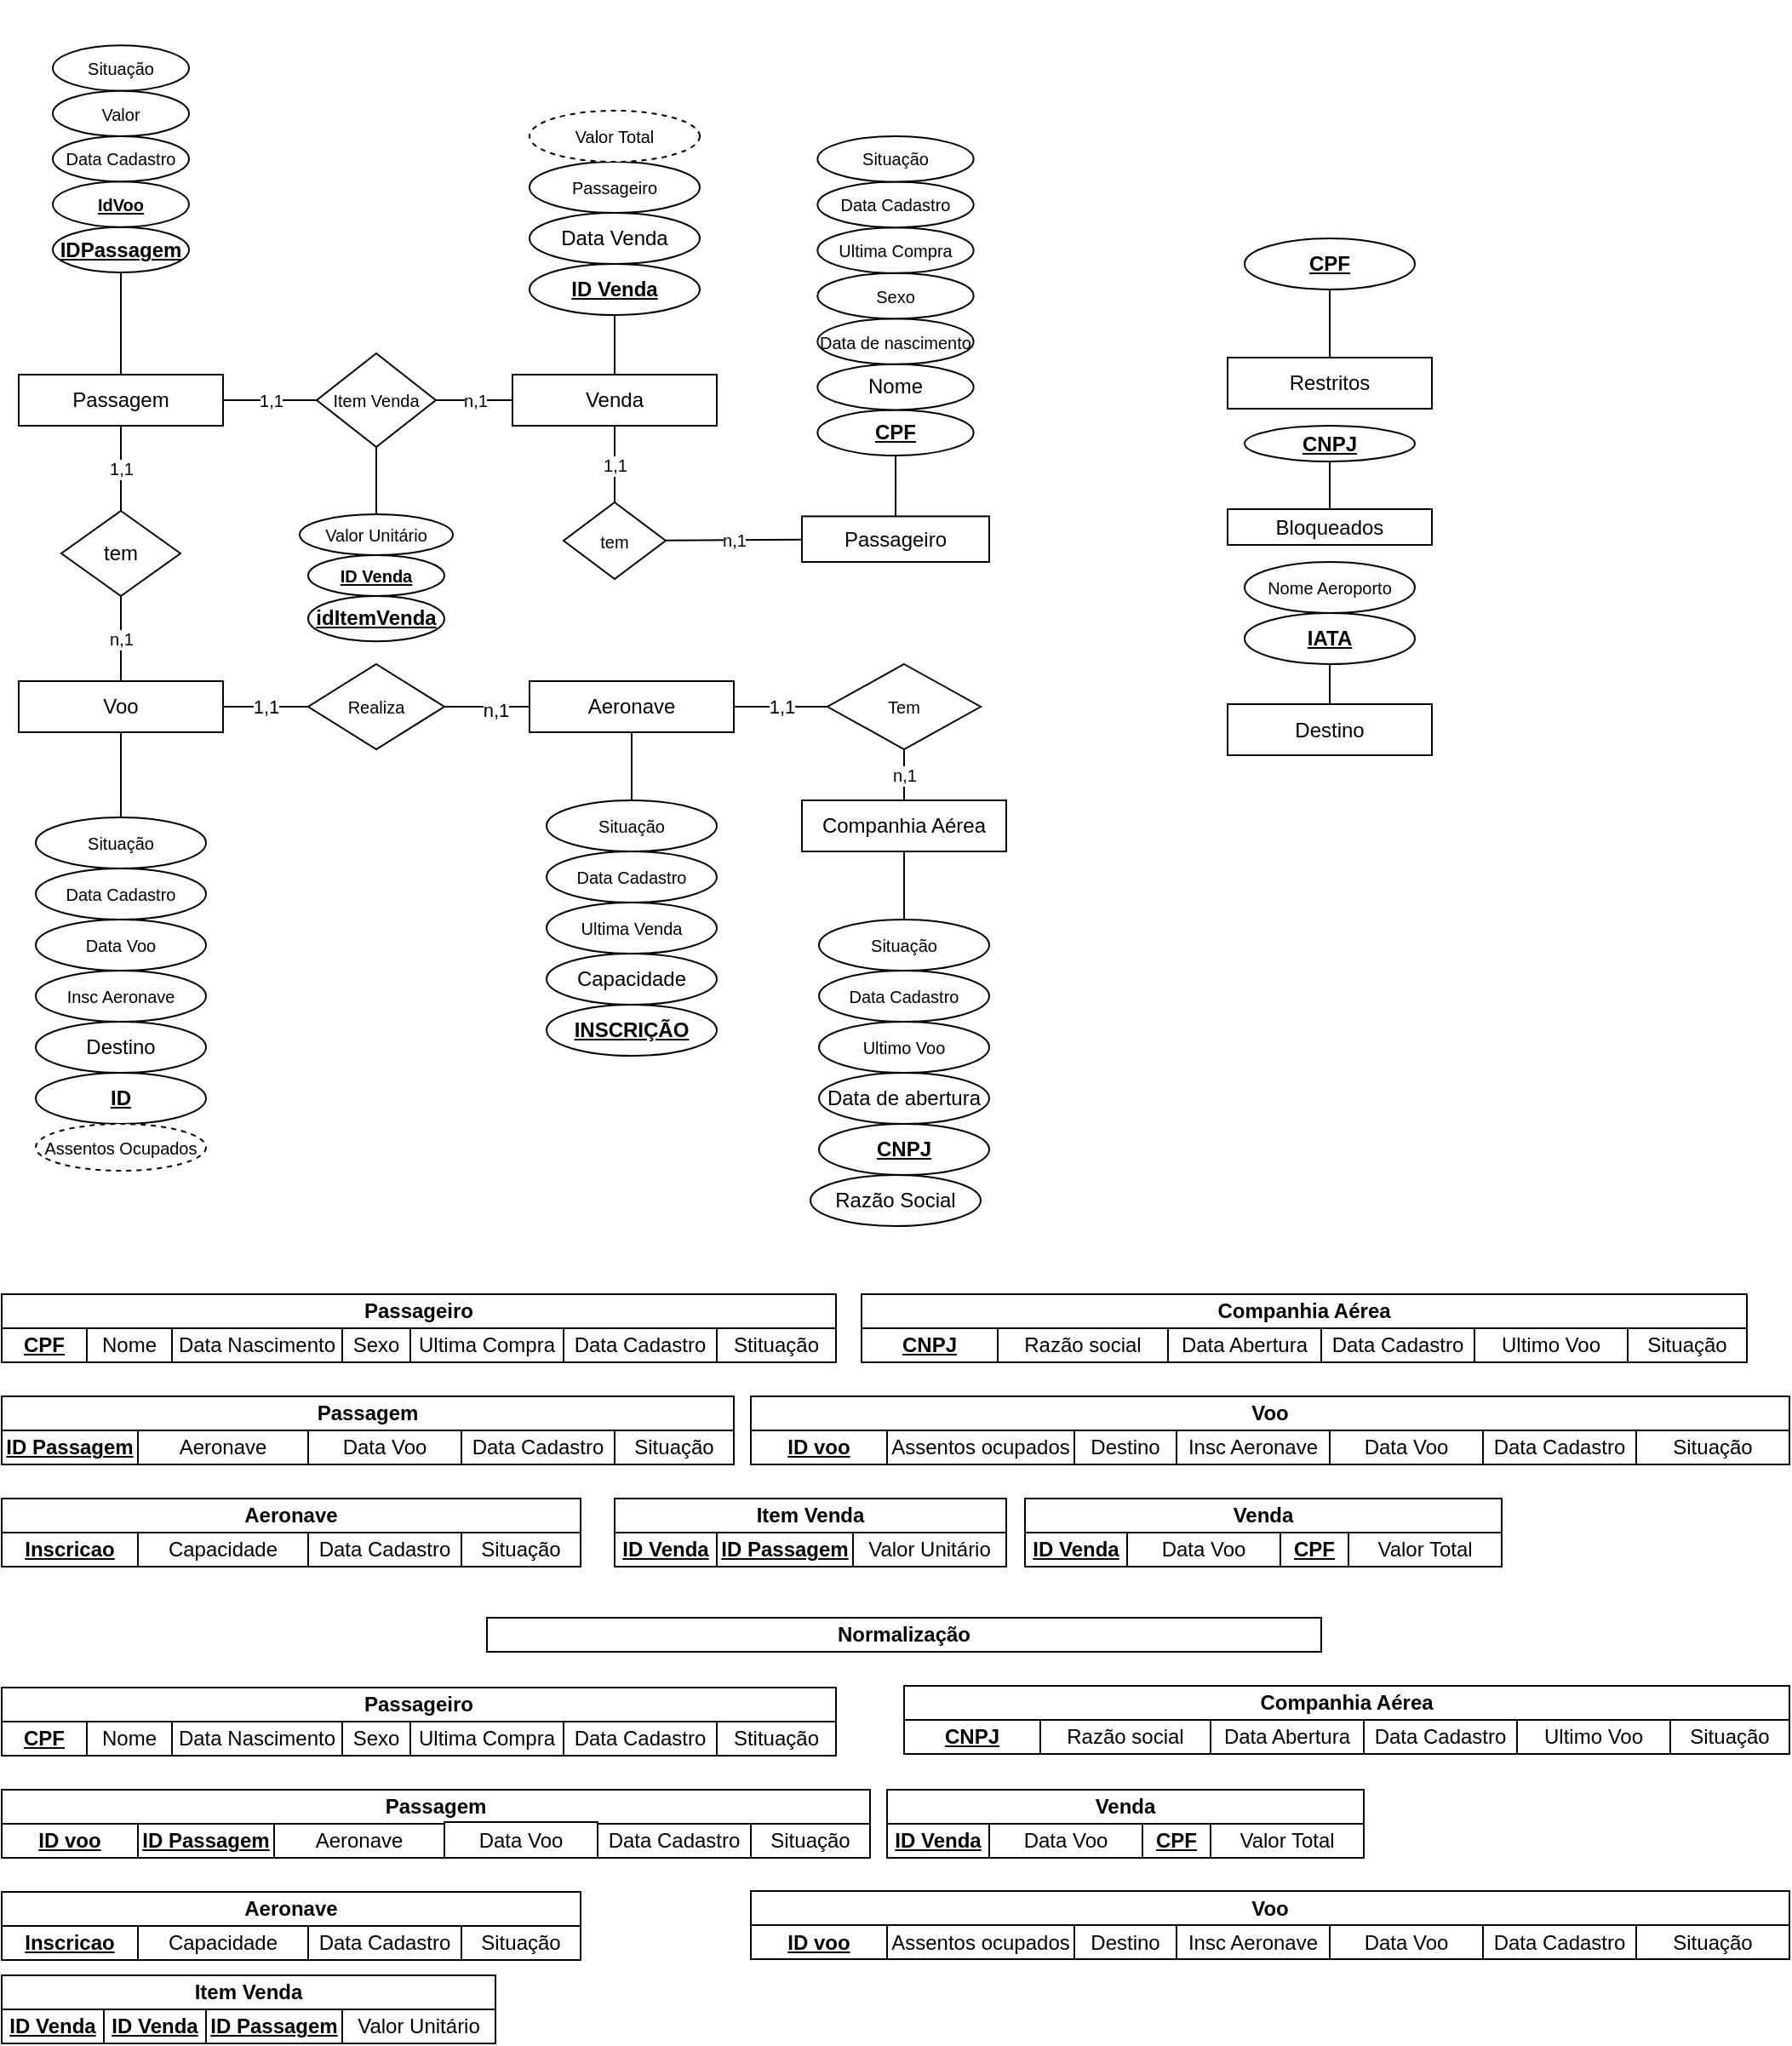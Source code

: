 <mxfile version="20.2.3" type="device"><diagram id="VuOvCvh6ZldFthUdDDX7" name="Página-1"><mxGraphModel dx="723" dy="488" grid="1" gridSize="10" guides="1" tooltips="1" connect="1" arrows="1" fold="1" page="1" pageScale="1" pageWidth="1169" pageHeight="827" math="0" shadow="0"><root><mxCell id="0"/><mxCell id="1" parent="0"/><mxCell id="b764vbFC-I51IF47XLpD-10" value="" style="group" parent="1" vertex="1" connectable="0"><mxGeometry x="550" y="170" width="110" height="250" as="geometry"/></mxCell><mxCell id="b764vbFC-I51IF47XLpD-1" value="Passageiro" style="rounded=0;whiteSpace=wrap;html=1;" parent="b764vbFC-I51IF47XLpD-10" vertex="1"><mxGeometry y="223.214" width="110.0" height="26.786" as="geometry"/></mxCell><mxCell id="b764vbFC-I51IF47XLpD-3" style="edgeStyle=orthogonalEdgeStyle;rounded=0;orthogonalLoop=1;jettySize=auto;html=1;endArrow=none;endFill=0;" parent="b764vbFC-I51IF47XLpD-10" source="b764vbFC-I51IF47XLpD-2" target="b764vbFC-I51IF47XLpD-1" edge="1"><mxGeometry relative="1" as="geometry"/></mxCell><mxCell id="b764vbFC-I51IF47XLpD-2" value="CPF" style="ellipse;whiteSpace=wrap;html=1;fontStyle=5" parent="b764vbFC-I51IF47XLpD-10" vertex="1"><mxGeometry x="9.167" y="160.714" width="91.667" height="26.786" as="geometry"/></mxCell><mxCell id="b764vbFC-I51IF47XLpD-4" value="&lt;span style=&quot;font-weight: normal;&quot;&gt;Nome&lt;/span&gt;" style="ellipse;whiteSpace=wrap;html=1;fontStyle=1" parent="b764vbFC-I51IF47XLpD-10" vertex="1"><mxGeometry x="9.167" y="133.929" width="91.667" height="26.786" as="geometry"/></mxCell><mxCell id="b764vbFC-I51IF47XLpD-5" value="&lt;span style=&quot;font-weight: normal;&quot;&gt;&lt;font style=&quot;font-size: 10px;&quot;&gt;Data de nascimento&lt;/font&gt;&lt;/span&gt;" style="ellipse;whiteSpace=wrap;html=1;fontStyle=1" parent="b764vbFC-I51IF47XLpD-10" vertex="1"><mxGeometry x="9.167" y="107.143" width="91.667" height="26.786" as="geometry"/></mxCell><mxCell id="b764vbFC-I51IF47XLpD-6" value="&lt;span style=&quot;font-weight: normal;&quot;&gt;&lt;font style=&quot;font-size: 10px;&quot;&gt;Sexo&lt;/font&gt;&lt;/span&gt;" style="ellipse;whiteSpace=wrap;html=1;fontStyle=1" parent="b764vbFC-I51IF47XLpD-10" vertex="1"><mxGeometry x="9.167" y="80.357" width="91.667" height="26.786" as="geometry"/></mxCell><mxCell id="b764vbFC-I51IF47XLpD-7" value="&lt;span style=&quot;font-weight: normal;&quot;&gt;&lt;font style=&quot;font-size: 10px;&quot;&gt;Ultima Compra&lt;/font&gt;&lt;/span&gt;" style="ellipse;whiteSpace=wrap;html=1;fontStyle=1" parent="b764vbFC-I51IF47XLpD-10" vertex="1"><mxGeometry x="9.167" y="53.571" width="91.667" height="26.786" as="geometry"/></mxCell><mxCell id="b764vbFC-I51IF47XLpD-8" value="&lt;span style=&quot;font-weight: normal;&quot;&gt;&lt;font style=&quot;font-size: 10px;&quot;&gt;Data Cadastro&lt;/font&gt;&lt;/span&gt;" style="ellipse;whiteSpace=wrap;html=1;fontStyle=1" parent="b764vbFC-I51IF47XLpD-10" vertex="1"><mxGeometry x="9.167" y="26.786" width="91.667" height="26.786" as="geometry"/></mxCell><mxCell id="b764vbFC-I51IF47XLpD-9" value="&lt;span style=&quot;font-weight: normal;&quot;&gt;&lt;font style=&quot;font-size: 10px;&quot;&gt;Situação&lt;/font&gt;&lt;/span&gt;" style="ellipse;whiteSpace=wrap;html=1;fontStyle=1" parent="b764vbFC-I51IF47XLpD-10" vertex="1"><mxGeometry x="9.167" width="91.667" height="26.786" as="geometry"/></mxCell><mxCell id="b764vbFC-I51IF47XLpD-41" value="" style="group" parent="1" vertex="1" connectable="0"><mxGeometry x="800" y="230" width="120" height="100" as="geometry"/></mxCell><mxCell id="b764vbFC-I51IF47XLpD-33" value="Restritos" style="rounded=0;whiteSpace=wrap;html=1;" parent="b764vbFC-I51IF47XLpD-41" vertex="1"><mxGeometry y="70" width="120" height="30" as="geometry"/></mxCell><mxCell id="b764vbFC-I51IF47XLpD-34" style="edgeStyle=orthogonalEdgeStyle;rounded=0;orthogonalLoop=1;jettySize=auto;html=1;endArrow=none;endFill=0;" parent="b764vbFC-I51IF47XLpD-41" source="b764vbFC-I51IF47XLpD-35" target="b764vbFC-I51IF47XLpD-33" edge="1"><mxGeometry relative="1" as="geometry"/></mxCell><mxCell id="b764vbFC-I51IF47XLpD-35" value="CPF" style="ellipse;whiteSpace=wrap;html=1;fontStyle=5" parent="b764vbFC-I51IF47XLpD-41" vertex="1"><mxGeometry x="10" width="100" height="30" as="geometry"/></mxCell><mxCell id="b764vbFC-I51IF47XLpD-42" value="" style="group" parent="1" vertex="1" connectable="0"><mxGeometry x="800" y="340" width="120" height="70" as="geometry"/></mxCell><mxCell id="b764vbFC-I51IF47XLpD-43" value="Bloqueados" style="rounded=0;whiteSpace=wrap;html=1;" parent="b764vbFC-I51IF47XLpD-42" vertex="1"><mxGeometry y="49" width="120" height="21" as="geometry"/></mxCell><mxCell id="b764vbFC-I51IF47XLpD-44" style="edgeStyle=orthogonalEdgeStyle;rounded=0;orthogonalLoop=1;jettySize=auto;html=1;endArrow=none;endFill=0;" parent="b764vbFC-I51IF47XLpD-42" source="b764vbFC-I51IF47XLpD-45" target="b764vbFC-I51IF47XLpD-43" edge="1"><mxGeometry relative="1" as="geometry"/></mxCell><mxCell id="b764vbFC-I51IF47XLpD-45" value="CNPJ" style="ellipse;whiteSpace=wrap;html=1;fontStyle=5" parent="b764vbFC-I51IF47XLpD-42" vertex="1"><mxGeometry x="10" width="100" height="21" as="geometry"/></mxCell><mxCell id="b764vbFC-I51IF47XLpD-78" value="" style="group" parent="1" vertex="1" connectable="0"><mxGeometry x="380" y="155" width="120" height="190" as="geometry"/></mxCell><mxCell id="b764vbFC-I51IF47XLpD-70" value="Venda" style="rounded=0;whiteSpace=wrap;html=1;container=0;" parent="b764vbFC-I51IF47XLpD-78" vertex="1"><mxGeometry y="155" width="120" height="30" as="geometry"/></mxCell><mxCell id="b764vbFC-I51IF47XLpD-71" style="edgeStyle=orthogonalEdgeStyle;rounded=0;orthogonalLoop=1;jettySize=auto;html=1;endArrow=none;endFill=0;" parent="b764vbFC-I51IF47XLpD-78" source="b764vbFC-I51IF47XLpD-72" target="b764vbFC-I51IF47XLpD-70" edge="1"><mxGeometry relative="1" as="geometry"/></mxCell><mxCell id="b764vbFC-I51IF47XLpD-72" value="ID Venda" style="ellipse;whiteSpace=wrap;html=1;fontStyle=5;container=0;" parent="b764vbFC-I51IF47XLpD-78" vertex="1"><mxGeometry x="10" y="90" width="100" height="30" as="geometry"/></mxCell><mxCell id="b764vbFC-I51IF47XLpD-73" value="&lt;span style=&quot;font-weight: normal;&quot;&gt;Data Venda&lt;/span&gt;" style="ellipse;whiteSpace=wrap;html=1;fontStyle=1;container=0;" parent="b764vbFC-I51IF47XLpD-78" vertex="1"><mxGeometry x="10" y="60" width="100" height="30" as="geometry"/></mxCell><mxCell id="b764vbFC-I51IF47XLpD-74" value="&lt;span style=&quot;font-weight: normal;&quot;&gt;&lt;font style=&quot;font-size: 10px;&quot;&gt;Passageiro&lt;/font&gt;&lt;/span&gt;" style="ellipse;whiteSpace=wrap;html=1;fontStyle=1;container=0;" parent="b764vbFC-I51IF47XLpD-78" vertex="1"><mxGeometry x="10" y="30" width="100" height="30" as="geometry"/></mxCell><mxCell id="b764vbFC-I51IF47XLpD-160" value="Valor Total" style="ellipse;whiteSpace=wrap;html=1;align=center;dashed=1;fontSize=10;" parent="b764vbFC-I51IF47XLpD-78" vertex="1"><mxGeometry x="10" width="100" height="30" as="geometry"/></mxCell><mxCell id="b764vbFC-I51IF47XLpD-88" value="n,1" style="rounded=0;orthogonalLoop=1;jettySize=auto;html=1;fontSize=10;endArrow=none;endFill=0;" parent="1" source="b764vbFC-I51IF47XLpD-87" target="b764vbFC-I51IF47XLpD-1" edge="1"><mxGeometry relative="1" as="geometry"/></mxCell><mxCell id="b764vbFC-I51IF47XLpD-89" value="1,1" style="rounded=0;orthogonalLoop=1;jettySize=auto;html=1;fontSize=10;endArrow=none;endFill=0;" parent="1" source="b764vbFC-I51IF47XLpD-87" target="b764vbFC-I51IF47XLpD-70" edge="1"><mxGeometry relative="1" as="geometry"/></mxCell><mxCell id="b764vbFC-I51IF47XLpD-87" value="tem" style="rhombus;whiteSpace=wrap;html=1;fontSize=10;" parent="1" vertex="1"><mxGeometry x="410" y="385" width="60" height="45" as="geometry"/></mxCell><mxCell id="l2u9Ip9hwtI1KGpC2--U-3" value="1,1" style="rounded=0;orthogonalLoop=1;jettySize=auto;html=1;endArrow=none;endFill=0;" edge="1" parent="1" source="b764vbFC-I51IF47XLpD-98" target="b764vbFC-I51IF47XLpD-23"><mxGeometry relative="1" as="geometry"/></mxCell><mxCell id="b764vbFC-I51IF47XLpD-98" value="Tem" style="rhombus;whiteSpace=wrap;html=1;fontSize=10;container=0;" parent="1" vertex="1"><mxGeometry x="565" y="480" width="90" height="50" as="geometry"/></mxCell><mxCell id="b764vbFC-I51IF47XLpD-170" value="n,1" style="edgeStyle=none;rounded=0;orthogonalLoop=1;jettySize=auto;html=1;fontSize=10;endArrow=none;endFill=0;entryX=0.5;entryY=1;entryDx=0;entryDy=0;" parent="1" source="b764vbFC-I51IF47XLpD-12" target="b764vbFC-I51IF47XLpD-98" edge="1"><mxGeometry relative="1" as="geometry"/></mxCell><mxCell id="b764vbFC-I51IF47XLpD-12" value="Companhia Aérea" style="rounded=0;whiteSpace=wrap;html=1;container=0;" parent="1" vertex="1"><mxGeometry x="550" y="560" width="120" height="30" as="geometry"/></mxCell><mxCell id="b764vbFC-I51IF47XLpD-13" style="edgeStyle=orthogonalEdgeStyle;rounded=0;orthogonalLoop=1;jettySize=auto;html=1;endArrow=none;endFill=0;" parent="1" source="b764vbFC-I51IF47XLpD-14" target="b764vbFC-I51IF47XLpD-12" edge="1"><mxGeometry relative="1" as="geometry"/></mxCell><mxCell id="b764vbFC-I51IF47XLpD-14" value="CNPJ" style="ellipse;whiteSpace=wrap;html=1;fontStyle=5;container=0;" parent="1" vertex="1"><mxGeometry x="560" y="750" width="100" height="30" as="geometry"/></mxCell><mxCell id="b764vbFC-I51IF47XLpD-15" value="&lt;span style=&quot;font-weight: 400;&quot;&gt;Data de abertura&lt;/span&gt;" style="ellipse;whiteSpace=wrap;html=1;fontStyle=1;container=0;" parent="1" vertex="1"><mxGeometry x="560" y="720" width="100" height="30" as="geometry"/></mxCell><mxCell id="b764vbFC-I51IF47XLpD-16" value="&lt;span style=&quot;font-weight: normal;&quot;&gt;&lt;font style=&quot;font-size: 10px;&quot;&gt;Ultimo Voo&lt;/font&gt;&lt;/span&gt;" style="ellipse;whiteSpace=wrap;html=1;fontStyle=1;container=0;" parent="1" vertex="1"><mxGeometry x="560" y="690" width="100" height="30" as="geometry"/></mxCell><mxCell id="b764vbFC-I51IF47XLpD-17" value="&lt;span style=&quot;font-weight: normal;&quot;&gt;&lt;font style=&quot;font-size: 10px;&quot;&gt;Data Cadastro&lt;/font&gt;&lt;/span&gt;" style="ellipse;whiteSpace=wrap;html=1;fontStyle=1;container=0;" parent="1" vertex="1"><mxGeometry x="560" y="660" width="100" height="30" as="geometry"/></mxCell><mxCell id="b764vbFC-I51IF47XLpD-18" value="&lt;span style=&quot;font-weight: normal;&quot;&gt;&lt;font style=&quot;font-size: 10px;&quot;&gt;Situação&lt;/font&gt;&lt;/span&gt;" style="ellipse;whiteSpace=wrap;html=1;fontStyle=1;container=0;" parent="1" vertex="1"><mxGeometry x="560" y="630" width="100" height="30" as="geometry"/></mxCell><mxCell id="b764vbFC-I51IF47XLpD-164" value="1,1" style="edgeStyle=none;rounded=0;orthogonalLoop=1;jettySize=auto;html=1;fontSize=10;endArrow=none;endFill=0;entryX=0;entryY=0.5;entryDx=0;entryDy=0;exitX=1;exitY=0.5;exitDx=0;exitDy=0;" parent="1" source="b764vbFC-I51IF47XLpD-126" target="b764vbFC-I51IF47XLpD-165" edge="1"><mxGeometry relative="1" as="geometry"><mxPoint x="600" y="387.0" as="targetPoint"/></mxGeometry></mxCell><mxCell id="b764vbFC-I51IF47XLpD-163" value="1,1" style="rounded=0;orthogonalLoop=1;jettySize=auto;html=1;fontSize=10;endArrow=none;endFill=0;" parent="1" source="b764vbFC-I51IF47XLpD-161" target="b764vbFC-I51IF47XLpD-126" edge="1"><mxGeometry relative="1" as="geometry"/></mxCell><mxCell id="b764vbFC-I51IF47XLpD-161" value="tem" style="rhombus;whiteSpace=wrap;html=1;rounded=0;" parent="1" vertex="1"><mxGeometry x="115" y="390" width="70" height="50" as="geometry"/></mxCell><mxCell id="b764vbFC-I51IF47XLpD-162" value="n,1" style="rounded=0;orthogonalLoop=1;jettySize=auto;html=1;fontSize=10;endArrow=none;endFill=0;" parent="1" source="b764vbFC-I51IF47XLpD-47" target="b764vbFC-I51IF47XLpD-161" edge="1"><mxGeometry relative="1" as="geometry"/></mxCell><mxCell id="b764vbFC-I51IF47XLpD-166" value="n,1" style="edgeStyle=none;rounded=0;orthogonalLoop=1;jettySize=auto;html=1;fontSize=10;endArrow=none;endFill=0;exitX=1;exitY=0.5;exitDx=0;exitDy=0;" parent="1" source="b764vbFC-I51IF47XLpD-165" target="b764vbFC-I51IF47XLpD-70" edge="1"><mxGeometry relative="1" as="geometry"><mxPoint x="360" y="325" as="sourcePoint"/></mxGeometry></mxCell><mxCell id="b764vbFC-I51IF47XLpD-165" value="Item Venda" style="rhombus;whiteSpace=wrap;html=1;fontSize=10;" parent="1" vertex="1"><mxGeometry x="265" y="297.5" width="70" height="55" as="geometry"/></mxCell><mxCell id="b764vbFC-I51IF47XLpD-121" value="" style="edgeStyle=orthogonalEdgeStyle;rounded=0;orthogonalLoop=1;jettySize=auto;html=1;fontSize=10;endArrow=none;endFill=0;" parent="1" source="b764vbFC-I51IF47XLpD-23" target="b764vbFC-I51IF47XLpD-30" edge="1"><mxGeometry relative="1" as="geometry"/></mxCell><mxCell id="b764vbFC-I51IF47XLpD-23" value="Aeronave" style="rounded=0;whiteSpace=wrap;html=1;container=0;" parent="1" vertex="1"><mxGeometry x="390" y="490" width="120" height="30" as="geometry"/></mxCell><mxCell id="b764vbFC-I51IF47XLpD-193" value="1" style="edgeStyle=none;rounded=0;orthogonalLoop=1;jettySize=auto;html=1;entryX=0;entryY=0.5;entryDx=0;entryDy=0;fontSize=10;endArrow=none;endFill=0;" parent="1" source="b764vbFC-I51IF47XLpD-172" target="b764vbFC-I51IF47XLpD-23" edge="1"><mxGeometry relative="1" as="geometry"/></mxCell><mxCell id="l2u9Ip9hwtI1KGpC2--U-4" value="n,1&lt;br&gt;" style="edgeLabel;html=1;align=center;verticalAlign=middle;resizable=0;points=[];" vertex="1" connectable="0" parent="b764vbFC-I51IF47XLpD-193"><mxGeometry x="0.192" y="-2" relative="1" as="geometry"><mxPoint as="offset"/></mxGeometry></mxCell><mxCell id="b764vbFC-I51IF47XLpD-172" value="Realiza" style="rhombus;whiteSpace=wrap;html=1;fontSize=10;container=0;" parent="1" vertex="1"><mxGeometry x="260" y="480" width="80" height="50" as="geometry"/></mxCell><mxCell id="b764vbFC-I51IF47XLpD-177" value="" style="group" parent="1" vertex="1" connectable="0"><mxGeometry x="90" y="490" width="120" height="287.5" as="geometry"/></mxCell><mxCell id="b764vbFC-I51IF47XLpD-124" value="" style="group" parent="b764vbFC-I51IF47XLpD-177" vertex="1" connectable="0"><mxGeometry width="120" height="260" as="geometry"/></mxCell><mxCell id="b764vbFC-I51IF47XLpD-47" value="Voo" style="rounded=0;whiteSpace=wrap;html=1;container=0;" parent="b764vbFC-I51IF47XLpD-124" vertex="1"><mxGeometry width="120" height="30" as="geometry"/></mxCell><mxCell id="b764vbFC-I51IF47XLpD-48" style="edgeStyle=orthogonalEdgeStyle;rounded=0;orthogonalLoop=1;jettySize=auto;html=1;endArrow=none;endFill=0;" parent="b764vbFC-I51IF47XLpD-124" source="b764vbFC-I51IF47XLpD-54" target="b764vbFC-I51IF47XLpD-47" edge="1"><mxGeometry relative="1" as="geometry"/></mxCell><mxCell id="b764vbFC-I51IF47XLpD-49" value="ID" style="ellipse;whiteSpace=wrap;html=1;fontStyle=5;container=0;" parent="b764vbFC-I51IF47XLpD-124" vertex="1"><mxGeometry x="10" y="230" width="100" height="30" as="geometry"/></mxCell><mxCell id="b764vbFC-I51IF47XLpD-50" value="&lt;span style=&quot;font-weight: normal;&quot;&gt;Destino&lt;/span&gt;" style="ellipse;whiteSpace=wrap;html=1;fontStyle=1;container=0;" parent="b764vbFC-I51IF47XLpD-124" vertex="1"><mxGeometry x="10" y="200" width="100" height="30" as="geometry"/></mxCell><mxCell id="b764vbFC-I51IF47XLpD-51" value="&lt;span style=&quot;font-weight: normal;&quot;&gt;&lt;font style=&quot;font-size: 10px;&quot;&gt;Insc Aeronave&lt;/font&gt;&lt;/span&gt;" style="ellipse;whiteSpace=wrap;html=1;fontStyle=1;container=0;" parent="b764vbFC-I51IF47XLpD-124" vertex="1"><mxGeometry x="10" y="170" width="100" height="30" as="geometry"/></mxCell><mxCell id="b764vbFC-I51IF47XLpD-52" value="&lt;span style=&quot;font-weight: normal;&quot;&gt;&lt;font style=&quot;font-size: 10px;&quot;&gt;Data Voo&lt;/font&gt;&lt;/span&gt;" style="ellipse;whiteSpace=wrap;html=1;fontStyle=1;container=0;" parent="b764vbFC-I51IF47XLpD-124" vertex="1"><mxGeometry x="10" y="140" width="100" height="30" as="geometry"/></mxCell><mxCell id="b764vbFC-I51IF47XLpD-53" value="&lt;span style=&quot;font-weight: normal;&quot;&gt;&lt;font style=&quot;font-size: 10px;&quot;&gt;Data Cadastro&lt;/font&gt;&lt;/span&gt;" style="ellipse;whiteSpace=wrap;html=1;fontStyle=1;container=0;" parent="b764vbFC-I51IF47XLpD-124" vertex="1"><mxGeometry x="10" y="110" width="100" height="30" as="geometry"/></mxCell><mxCell id="b764vbFC-I51IF47XLpD-54" value="&lt;span style=&quot;font-weight: normal;&quot;&gt;&lt;font style=&quot;font-size: 10px;&quot;&gt;Situação&lt;/font&gt;&lt;/span&gt;" style="ellipse;whiteSpace=wrap;html=1;fontStyle=1;container=0;" parent="b764vbFC-I51IF47XLpD-124" vertex="1"><mxGeometry x="10" y="80" width="100" height="30" as="geometry"/></mxCell><mxCell id="b764vbFC-I51IF47XLpD-176" value="Assentos Ocupados" style="ellipse;whiteSpace=wrap;html=1;align=center;dashed=1;fontSize=10;" parent="b764vbFC-I51IF47XLpD-177" vertex="1"><mxGeometry x="10" y="260" width="100" height="27.5" as="geometry"/></mxCell><mxCell id="b764vbFC-I51IF47XLpD-188" value="" style="group" parent="1" vertex="1" connectable="0"><mxGeometry x="255" y="392" width="90" height="48" as="geometry"/></mxCell><mxCell id="b764vbFC-I51IF47XLpD-180" value="&lt;font style=&quot;font-size: 10px;&quot;&gt;&lt;u&gt;ID Venda&lt;/u&gt;&lt;/font&gt;" style="ellipse;whiteSpace=wrap;html=1;fontStyle=1;container=0;" parent="b764vbFC-I51IF47XLpD-188" vertex="1"><mxGeometry x="5" y="24" width="80" height="24" as="geometry"/></mxCell><mxCell id="b764vbFC-I51IF47XLpD-181" value="&lt;span style=&quot;font-weight: normal;&quot;&gt;&lt;font style=&quot;font-size: 10px;&quot;&gt;Valor Unitário&lt;/font&gt;&lt;/span&gt;" style="ellipse;whiteSpace=wrap;html=1;fontStyle=1;container=0;" parent="b764vbFC-I51IF47XLpD-188" vertex="1"><mxGeometry width="90" height="24" as="geometry"/></mxCell><mxCell id="b764vbFC-I51IF47XLpD-190" value="" style="group" parent="1" vertex="1" connectable="0"><mxGeometry x="90" y="90" width="120" height="250" as="geometry"/></mxCell><mxCell id="b764vbFC-I51IF47XLpD-126" value="Passagem" style="rounded=0;whiteSpace=wrap;html=1;container=0;" parent="b764vbFC-I51IF47XLpD-190" vertex="1"><mxGeometry y="220" width="120" height="30" as="geometry"/></mxCell><mxCell id="b764vbFC-I51IF47XLpD-186" value="" style="group" parent="b764vbFC-I51IF47XLpD-190" vertex="1" connectable="0"><mxGeometry x="20" width="80" height="160" as="geometry"/></mxCell><mxCell id="b764vbFC-I51IF47XLpD-66" value="&lt;span style=&quot;font-weight: normal;&quot;&gt;&lt;font style=&quot;font-size: 10px;&quot;&gt;Situação&lt;/font&gt;&lt;/span&gt;" style="ellipse;whiteSpace=wrap;html=1;fontStyle=1;container=0;" parent="b764vbFC-I51IF47XLpD-186" vertex="1"><mxGeometry y="26.67" width="80" height="26.667" as="geometry"/></mxCell><mxCell id="b764vbFC-I51IF47XLpD-60" value="IDPassagem" style="ellipse;whiteSpace=wrap;html=1;fontStyle=5;container=0;" parent="b764vbFC-I51IF47XLpD-186" vertex="1"><mxGeometry y="133.333" width="80" height="26.667" as="geometry"/></mxCell><mxCell id="b764vbFC-I51IF47XLpD-62" value="&lt;span style=&quot;font-size: 10px;&quot;&gt;&lt;u&gt;IdVoo&lt;/u&gt;&lt;/span&gt;" style="ellipse;whiteSpace=wrap;html=1;fontStyle=1;container=0;" parent="b764vbFC-I51IF47XLpD-186" vertex="1"><mxGeometry y="106.667" width="80" height="26.667" as="geometry"/></mxCell><mxCell id="b764vbFC-I51IF47XLpD-64" value="&lt;span style=&quot;font-weight: normal;&quot;&gt;&lt;font style=&quot;font-size: 10px;&quot;&gt;Data Cadastro&lt;/font&gt;&lt;/span&gt;" style="ellipse;whiteSpace=wrap;html=1;fontStyle=1;container=0;" parent="b764vbFC-I51IF47XLpD-186" vertex="1"><mxGeometry y="80.003" width="80" height="26.667" as="geometry"/></mxCell><mxCell id="b764vbFC-I51IF47XLpD-65" value="&lt;span style=&quot;font-weight: normal;&quot;&gt;&lt;font style=&quot;font-size: 10px;&quot;&gt;Valor&lt;/font&gt;&lt;/span&gt;" style="ellipse;whiteSpace=wrap;html=1;fontStyle=1;container=0;" parent="b764vbFC-I51IF47XLpD-186" vertex="1"><mxGeometry y="53.337" width="80" height="26.667" as="geometry"/></mxCell><mxCell id="b764vbFC-I51IF47XLpD-187" style="edgeStyle=none;rounded=0;orthogonalLoop=1;jettySize=auto;html=1;entryX=0.5;entryY=1;entryDx=0;entryDy=0;fontSize=10;endArrow=none;endFill=0;" parent="b764vbFC-I51IF47XLpD-190" source="b764vbFC-I51IF47XLpD-126" target="b764vbFC-I51IF47XLpD-60" edge="1"><mxGeometry relative="1" as="geometry"/></mxCell><mxCell id="b764vbFC-I51IF47XLpD-191" value="" style="edgeStyle=none;rounded=0;orthogonalLoop=1;jettySize=auto;html=1;fontSize=10;endArrow=none;endFill=0;" parent="1" source="b764vbFC-I51IF47XLpD-181" target="b764vbFC-I51IF47XLpD-165" edge="1"><mxGeometry relative="1" as="geometry"/></mxCell><mxCell id="b764vbFC-I51IF47XLpD-192" value="" style="group" parent="1" vertex="1" connectable="0"><mxGeometry x="400" y="560" width="100" height="150" as="geometry"/></mxCell><mxCell id="b764vbFC-I51IF47XLpD-25" value="INSCRIÇÃO" style="ellipse;whiteSpace=wrap;html=1;fontStyle=5;container=0;" parent="b764vbFC-I51IF47XLpD-192" vertex="1"><mxGeometry y="120" width="100" height="30" as="geometry"/></mxCell><mxCell id="b764vbFC-I51IF47XLpD-26" value="&lt;span style=&quot;font-weight: 400;&quot;&gt;Capacidade&lt;/span&gt;" style="ellipse;whiteSpace=wrap;html=1;fontStyle=1;container=0;" parent="b764vbFC-I51IF47XLpD-192" vertex="1"><mxGeometry y="90" width="100" height="30" as="geometry"/></mxCell><mxCell id="b764vbFC-I51IF47XLpD-28" value="&lt;span style=&quot;font-weight: normal;&quot;&gt;&lt;font style=&quot;font-size: 10px;&quot;&gt;Ultima Venda&lt;/font&gt;&lt;/span&gt;" style="ellipse;whiteSpace=wrap;html=1;fontStyle=1;container=0;" parent="b764vbFC-I51IF47XLpD-192" vertex="1"><mxGeometry y="60" width="100" height="30" as="geometry"/></mxCell><mxCell id="b764vbFC-I51IF47XLpD-29" value="&lt;span style=&quot;font-weight: normal;&quot;&gt;&lt;font style=&quot;font-size: 10px;&quot;&gt;Data Cadastro&lt;/font&gt;&lt;/span&gt;" style="ellipse;whiteSpace=wrap;html=1;fontStyle=1;container=0;" parent="b764vbFC-I51IF47XLpD-192" vertex="1"><mxGeometry y="30" width="100" height="30" as="geometry"/></mxCell><mxCell id="b764vbFC-I51IF47XLpD-30" value="&lt;span style=&quot;font-weight: normal;&quot;&gt;&lt;font style=&quot;font-size: 10px;&quot;&gt;Situação&lt;/font&gt;&lt;/span&gt;" style="ellipse;whiteSpace=wrap;html=1;fontStyle=1;container=0;" parent="b764vbFC-I51IF47XLpD-192" vertex="1"><mxGeometry width="100" height="30" as="geometry"/></mxCell><mxCell id="b764vbFC-I51IF47XLpD-194" value="" style="group" parent="1" vertex="1" connectable="0"><mxGeometry x="800" y="420" width="120" height="113.5" as="geometry"/></mxCell><mxCell id="b764vbFC-I51IF47XLpD-148" value="&lt;span style=&quot;font-weight: normal;&quot;&gt;&lt;font style=&quot;font-size: 10px;&quot;&gt;Nome Aeroporto&lt;/font&gt;&lt;/span&gt;" style="ellipse;whiteSpace=wrap;html=1;fontStyle=1;container=0;" parent="b764vbFC-I51IF47XLpD-194" vertex="1"><mxGeometry x="10" width="100" height="30" as="geometry"/></mxCell><mxCell id="b764vbFC-I51IF47XLpD-149" value="IATA" style="ellipse;whiteSpace=wrap;html=1;fontStyle=5;container=0;" parent="b764vbFC-I51IF47XLpD-194" vertex="1"><mxGeometry x="10" y="30" width="100" height="30" as="geometry"/></mxCell><mxCell id="b764vbFC-I51IF47XLpD-195" value="" style="edgeStyle=none;rounded=0;orthogonalLoop=1;jettySize=auto;html=1;fontSize=10;endArrow=none;endFill=0;" parent="b764vbFC-I51IF47XLpD-194" source="b764vbFC-I51IF47XLpD-147" target="b764vbFC-I51IF47XLpD-149" edge="1"><mxGeometry relative="1" as="geometry"/></mxCell><mxCell id="b764vbFC-I51IF47XLpD-147" value="Destino" style="rounded=0;whiteSpace=wrap;html=1;container=0;" parent="b764vbFC-I51IF47XLpD-194" vertex="1"><mxGeometry y="83.5" width="120" height="30" as="geometry"/></mxCell><mxCell id="l2u9Ip9hwtI1KGpC2--U-6" value="1,1" style="edgeStyle=none;rounded=0;orthogonalLoop=1;jettySize=auto;html=1;endArrow=none;endFill=0;" edge="1" parent="1" source="b764vbFC-I51IF47XLpD-47" target="b764vbFC-I51IF47XLpD-172"><mxGeometry relative="1" as="geometry"/></mxCell><mxCell id="l2u9Ip9hwtI1KGpC2--U-17" value="" style="group" vertex="1" connectable="0" parent="1"><mxGeometry x="80" y="850" width="490" height="40" as="geometry"/></mxCell><mxCell id="l2u9Ip9hwtI1KGpC2--U-8" value="&lt;b&gt;Passageiro&lt;/b&gt;" style="rounded=0;whiteSpace=wrap;html=1;" vertex="1" parent="l2u9Ip9hwtI1KGpC2--U-17"><mxGeometry width="490" height="20" as="geometry"/></mxCell><mxCell id="l2u9Ip9hwtI1KGpC2--U-9" value="&lt;b&gt;&lt;u&gt;CPF&lt;/u&gt;&lt;/b&gt;" style="rounded=0;whiteSpace=wrap;html=1;" vertex="1" parent="l2u9Ip9hwtI1KGpC2--U-17"><mxGeometry y="20" width="50" height="20" as="geometry"/></mxCell><mxCell id="l2u9Ip9hwtI1KGpC2--U-11" value="Nome" style="rounded=0;whiteSpace=wrap;html=1;" vertex="1" parent="l2u9Ip9hwtI1KGpC2--U-17"><mxGeometry x="50" y="20" width="50" height="20" as="geometry"/></mxCell><mxCell id="l2u9Ip9hwtI1KGpC2--U-12" value="Data Nascimento" style="rounded=0;whiteSpace=wrap;html=1;" vertex="1" parent="l2u9Ip9hwtI1KGpC2--U-17"><mxGeometry x="100" y="20" width="100" height="20" as="geometry"/></mxCell><mxCell id="l2u9Ip9hwtI1KGpC2--U-13" value="Sexo" style="rounded=0;whiteSpace=wrap;html=1;" vertex="1" parent="l2u9Ip9hwtI1KGpC2--U-17"><mxGeometry x="200" y="20" width="40" height="20" as="geometry"/></mxCell><mxCell id="l2u9Ip9hwtI1KGpC2--U-14" value="Ultima Compra" style="rounded=0;whiteSpace=wrap;html=1;" vertex="1" parent="l2u9Ip9hwtI1KGpC2--U-17"><mxGeometry x="240" y="20" width="90" height="20" as="geometry"/></mxCell><mxCell id="l2u9Ip9hwtI1KGpC2--U-15" value="Data Cadastro" style="rounded=0;whiteSpace=wrap;html=1;" vertex="1" parent="l2u9Ip9hwtI1KGpC2--U-17"><mxGeometry x="330" y="20" width="90" height="20" as="geometry"/></mxCell><mxCell id="l2u9Ip9hwtI1KGpC2--U-16" value="Stituação" style="rounded=0;whiteSpace=wrap;html=1;" vertex="1" parent="l2u9Ip9hwtI1KGpC2--U-17"><mxGeometry x="420" y="20" width="70" height="20" as="geometry"/></mxCell><mxCell id="l2u9Ip9hwtI1KGpC2--U-43" value="idItemVenda" style="ellipse;whiteSpace=wrap;html=1;fontStyle=5;container=0;" vertex="1" parent="1"><mxGeometry x="260" y="440.003" width="80" height="26.667" as="geometry"/></mxCell><mxCell id="l2u9Ip9hwtI1KGpC2--U-44" value="" style="group" vertex="1" connectable="0" parent="1"><mxGeometry x="440" y="970" width="230" height="40" as="geometry"/></mxCell><mxCell id="l2u9Ip9hwtI1KGpC2--U-38" value="&lt;b&gt;Item Venda&lt;/b&gt;" style="rounded=0;whiteSpace=wrap;html=1;" vertex="1" parent="l2u9Ip9hwtI1KGpC2--U-44"><mxGeometry width="230" height="20" as="geometry"/></mxCell><mxCell id="l2u9Ip9hwtI1KGpC2--U-39" value="&lt;b&gt;&lt;u&gt;ID Venda&lt;/u&gt;&lt;/b&gt;" style="rounded=0;whiteSpace=wrap;html=1;" vertex="1" parent="l2u9Ip9hwtI1KGpC2--U-44"><mxGeometry y="20" width="60" height="20" as="geometry"/></mxCell><mxCell id="l2u9Ip9hwtI1KGpC2--U-41" value="&lt;b&gt;&lt;u&gt;ID Passagem&lt;/u&gt;&lt;/b&gt;" style="rounded=0;whiteSpace=wrap;html=1;" vertex="1" parent="l2u9Ip9hwtI1KGpC2--U-44"><mxGeometry x="60" y="20" width="80" height="20" as="geometry"/></mxCell><mxCell id="l2u9Ip9hwtI1KGpC2--U-42" value="Valor Unitário" style="rounded=0;whiteSpace=wrap;html=1;" vertex="1" parent="l2u9Ip9hwtI1KGpC2--U-44"><mxGeometry x="140" y="20" width="90" height="20" as="geometry"/></mxCell><mxCell id="l2u9Ip9hwtI1KGpC2--U-45" value="" style="group" vertex="1" connectable="0" parent="1"><mxGeometry x="681" y="970" width="280" height="40" as="geometry"/></mxCell><mxCell id="l2u9Ip9hwtI1KGpC2--U-19" value="&lt;b&gt;Venda&lt;/b&gt;" style="rounded=0;whiteSpace=wrap;html=1;" vertex="1" parent="l2u9Ip9hwtI1KGpC2--U-45"><mxGeometry width="280" height="20" as="geometry"/></mxCell><mxCell id="l2u9Ip9hwtI1KGpC2--U-20" value="&lt;b&gt;&lt;u&gt;ID Venda&lt;/u&gt;&lt;/b&gt;" style="rounded=0;whiteSpace=wrap;html=1;" vertex="1" parent="l2u9Ip9hwtI1KGpC2--U-45"><mxGeometry y="20" width="60" height="20" as="geometry"/></mxCell><mxCell id="l2u9Ip9hwtI1KGpC2--U-22" value="Data Voo" style="rounded=0;whiteSpace=wrap;html=1;" vertex="1" parent="l2u9Ip9hwtI1KGpC2--U-45"><mxGeometry x="60" y="20" width="90" height="20" as="geometry"/></mxCell><mxCell id="l2u9Ip9hwtI1KGpC2--U-23" value="&lt;b&gt;&lt;u&gt;CPF&lt;/u&gt;&lt;/b&gt;" style="rounded=0;whiteSpace=wrap;html=1;" vertex="1" parent="l2u9Ip9hwtI1KGpC2--U-45"><mxGeometry x="150" y="20" width="40" height="20" as="geometry"/></mxCell><mxCell id="l2u9Ip9hwtI1KGpC2--U-24" value="Valor Total" style="rounded=0;whiteSpace=wrap;html=1;" vertex="1" parent="l2u9Ip9hwtI1KGpC2--U-45"><mxGeometry x="190" y="20" width="90" height="20" as="geometry"/></mxCell><mxCell id="l2u9Ip9hwtI1KGpC2--U-55" value="" style="group" vertex="1" connectable="0" parent="1"><mxGeometry x="80" y="910" width="430" height="40" as="geometry"/></mxCell><mxCell id="l2u9Ip9hwtI1KGpC2--U-47" value="&lt;b&gt;Passagem&lt;/b&gt;" style="rounded=0;whiteSpace=wrap;html=1;" vertex="1" parent="l2u9Ip9hwtI1KGpC2--U-55"><mxGeometry width="430" height="20" as="geometry"/></mxCell><mxCell id="l2u9Ip9hwtI1KGpC2--U-48" value="&lt;b&gt;&lt;u&gt;ID Passagem&lt;/u&gt;&lt;/b&gt;" style="rounded=0;whiteSpace=wrap;html=1;" vertex="1" parent="l2u9Ip9hwtI1KGpC2--U-55"><mxGeometry y="20" width="80" height="20" as="geometry"/></mxCell><mxCell id="l2u9Ip9hwtI1KGpC2--U-51" value="Aeronave" style="rounded=0;whiteSpace=wrap;html=1;" vertex="1" parent="l2u9Ip9hwtI1KGpC2--U-55"><mxGeometry x="80" y="20" width="100" height="20" as="geometry"/></mxCell><mxCell id="l2u9Ip9hwtI1KGpC2--U-52" value="Data Voo" style="rounded=0;whiteSpace=wrap;html=1;" vertex="1" parent="l2u9Ip9hwtI1KGpC2--U-55"><mxGeometry x="180" y="20" width="90" height="20" as="geometry"/></mxCell><mxCell id="l2u9Ip9hwtI1KGpC2--U-53" value="Data Cadastro" style="rounded=0;whiteSpace=wrap;html=1;" vertex="1" parent="l2u9Ip9hwtI1KGpC2--U-55"><mxGeometry x="270" y="20" width="90" height="20" as="geometry"/></mxCell><mxCell id="l2u9Ip9hwtI1KGpC2--U-54" value="Situação" style="rounded=0;whiteSpace=wrap;html=1;" vertex="1" parent="l2u9Ip9hwtI1KGpC2--U-55"><mxGeometry x="360" y="20" width="70" height="20" as="geometry"/></mxCell><mxCell id="l2u9Ip9hwtI1KGpC2--U-68" value="" style="group" vertex="1" connectable="0" parent="1"><mxGeometry x="520" y="910" width="610" height="40" as="geometry"/></mxCell><mxCell id="l2u9Ip9hwtI1KGpC2--U-57" value="&lt;b&gt;Voo&lt;/b&gt;" style="rounded=0;whiteSpace=wrap;html=1;" vertex="1" parent="l2u9Ip9hwtI1KGpC2--U-68"><mxGeometry width="610" height="20" as="geometry"/></mxCell><mxCell id="l2u9Ip9hwtI1KGpC2--U-58" value="&lt;b&gt;&lt;u&gt;ID voo&lt;/u&gt;&lt;/b&gt;" style="rounded=0;whiteSpace=wrap;html=1;" vertex="1" parent="l2u9Ip9hwtI1KGpC2--U-68"><mxGeometry y="20" width="80" height="20" as="geometry"/></mxCell><mxCell id="l2u9Ip9hwtI1KGpC2--U-59" value="Assentos ocupados" style="rounded=0;whiteSpace=wrap;html=1;" vertex="1" parent="l2u9Ip9hwtI1KGpC2--U-68"><mxGeometry x="80" y="20" width="110" height="20" as="geometry"/></mxCell><mxCell id="l2u9Ip9hwtI1KGpC2--U-63" value="Destino" style="rounded=0;whiteSpace=wrap;html=1;" vertex="1" parent="l2u9Ip9hwtI1KGpC2--U-68"><mxGeometry x="190" y="20" width="60" height="20" as="geometry"/></mxCell><mxCell id="l2u9Ip9hwtI1KGpC2--U-64" value="Insc Aeronave" style="rounded=0;whiteSpace=wrap;html=1;" vertex="1" parent="l2u9Ip9hwtI1KGpC2--U-68"><mxGeometry x="250" y="20" width="90" height="20" as="geometry"/></mxCell><mxCell id="l2u9Ip9hwtI1KGpC2--U-65" value="Data Voo" style="rounded=0;whiteSpace=wrap;html=1;" vertex="1" parent="l2u9Ip9hwtI1KGpC2--U-68"><mxGeometry x="340" y="20" width="90" height="20" as="geometry"/></mxCell><mxCell id="l2u9Ip9hwtI1KGpC2--U-66" value="Data Cadastro" style="rounded=0;whiteSpace=wrap;html=1;" vertex="1" parent="l2u9Ip9hwtI1KGpC2--U-68"><mxGeometry x="430" y="20" width="90" height="20" as="geometry"/></mxCell><mxCell id="l2u9Ip9hwtI1KGpC2--U-67" value="Situação" style="rounded=0;whiteSpace=wrap;html=1;" vertex="1" parent="l2u9Ip9hwtI1KGpC2--U-68"><mxGeometry x="520" y="20" width="90" height="20" as="geometry"/></mxCell><mxCell id="l2u9Ip9hwtI1KGpC2--U-76" value="" style="group" vertex="1" connectable="0" parent="1"><mxGeometry x="80" y="970" width="340" height="40" as="geometry"/></mxCell><mxCell id="l2u9Ip9hwtI1KGpC2--U-70" value="&lt;b&gt;Aeronave&lt;/b&gt;" style="rounded=0;whiteSpace=wrap;html=1;" vertex="1" parent="l2u9Ip9hwtI1KGpC2--U-76"><mxGeometry width="340" height="20" as="geometry"/></mxCell><mxCell id="l2u9Ip9hwtI1KGpC2--U-71" value="&lt;b&gt;&lt;u&gt;Inscricao&lt;/u&gt;&lt;/b&gt;" style="rounded=0;whiteSpace=wrap;html=1;" vertex="1" parent="l2u9Ip9hwtI1KGpC2--U-76"><mxGeometry y="20" width="80" height="20" as="geometry"/></mxCell><mxCell id="l2u9Ip9hwtI1KGpC2--U-72" value="Capacidade" style="rounded=0;whiteSpace=wrap;html=1;" vertex="1" parent="l2u9Ip9hwtI1KGpC2--U-76"><mxGeometry x="80" y="20" width="100" height="20" as="geometry"/></mxCell><mxCell id="l2u9Ip9hwtI1KGpC2--U-73" value="Data Cadastro" style="rounded=0;whiteSpace=wrap;html=1;" vertex="1" parent="l2u9Ip9hwtI1KGpC2--U-76"><mxGeometry x="180" y="20" width="90" height="20" as="geometry"/></mxCell><mxCell id="l2u9Ip9hwtI1KGpC2--U-75" value="Situação" style="rounded=0;whiteSpace=wrap;html=1;" vertex="1" parent="l2u9Ip9hwtI1KGpC2--U-76"><mxGeometry x="270" y="20" width="70" height="20" as="geometry"/></mxCell><mxCell id="l2u9Ip9hwtI1KGpC2--U-86" value="" style="group" vertex="1" connectable="0" parent="1"><mxGeometry x="585" y="850" width="520" height="40" as="geometry"/></mxCell><mxCell id="l2u9Ip9hwtI1KGpC2--U-78" value="&lt;b&gt;Companhia Aérea&lt;/b&gt;" style="rounded=0;whiteSpace=wrap;html=1;" vertex="1" parent="l2u9Ip9hwtI1KGpC2--U-86"><mxGeometry width="520" height="20" as="geometry"/></mxCell><mxCell id="l2u9Ip9hwtI1KGpC2--U-79" value="&lt;b&gt;&lt;u&gt;CNPJ&lt;/u&gt;&lt;/b&gt;" style="rounded=0;whiteSpace=wrap;html=1;" vertex="1" parent="l2u9Ip9hwtI1KGpC2--U-86"><mxGeometry y="20" width="80" height="20" as="geometry"/></mxCell><mxCell id="l2u9Ip9hwtI1KGpC2--U-80" value="Razão social" style="rounded=0;whiteSpace=wrap;html=1;" vertex="1" parent="l2u9Ip9hwtI1KGpC2--U-86"><mxGeometry x="80" y="20" width="100" height="20" as="geometry"/></mxCell><mxCell id="l2u9Ip9hwtI1KGpC2--U-81" value="Data Abertura" style="rounded=0;whiteSpace=wrap;html=1;" vertex="1" parent="l2u9Ip9hwtI1KGpC2--U-86"><mxGeometry x="180" y="20" width="90" height="20" as="geometry"/></mxCell><mxCell id="l2u9Ip9hwtI1KGpC2--U-83" value="Data Cadastro" style="rounded=0;whiteSpace=wrap;html=1;" vertex="1" parent="l2u9Ip9hwtI1KGpC2--U-86"><mxGeometry x="270" y="20" width="90" height="20" as="geometry"/></mxCell><mxCell id="l2u9Ip9hwtI1KGpC2--U-84" value="Ultimo Voo" style="rounded=0;whiteSpace=wrap;html=1;" vertex="1" parent="l2u9Ip9hwtI1KGpC2--U-86"><mxGeometry x="360" y="20" width="90" height="20" as="geometry"/></mxCell><mxCell id="l2u9Ip9hwtI1KGpC2--U-85" value="Situação" style="rounded=0;whiteSpace=wrap;html=1;" vertex="1" parent="l2u9Ip9hwtI1KGpC2--U-86"><mxGeometry x="450" y="20" width="70" height="20" as="geometry"/></mxCell><mxCell id="l2u9Ip9hwtI1KGpC2--U-97" value="&lt;b&gt;Normalização&lt;/b&gt;" style="rounded=0;whiteSpace=wrap;html=1;" vertex="1" parent="1"><mxGeometry x="365" y="1040" width="490" height="20" as="geometry"/></mxCell><mxCell id="l2u9Ip9hwtI1KGpC2--U-148" value="&lt;span style=&quot;font-weight: 400;&quot;&gt;Razão Social&lt;/span&gt;" style="ellipse;whiteSpace=wrap;html=1;fontStyle=1;container=0;" vertex="1" parent="1"><mxGeometry x="555" y="780" width="100" height="30" as="geometry"/></mxCell><mxCell id="l2u9Ip9hwtI1KGpC2--U-169" value="" style="group" vertex="1" connectable="0" parent="1"><mxGeometry x="80" y="1081" width="490" height="40" as="geometry"/></mxCell><mxCell id="l2u9Ip9hwtI1KGpC2--U-170" value="&lt;b&gt;Passageiro&lt;/b&gt;" style="rounded=0;whiteSpace=wrap;html=1;" vertex="1" parent="l2u9Ip9hwtI1KGpC2--U-169"><mxGeometry width="490" height="20" as="geometry"/></mxCell><mxCell id="l2u9Ip9hwtI1KGpC2--U-171" value="&lt;b&gt;&lt;u&gt;CPF&lt;/u&gt;&lt;/b&gt;" style="rounded=0;whiteSpace=wrap;html=1;" vertex="1" parent="l2u9Ip9hwtI1KGpC2--U-169"><mxGeometry y="20" width="50" height="20" as="geometry"/></mxCell><mxCell id="l2u9Ip9hwtI1KGpC2--U-172" value="Nome" style="rounded=0;whiteSpace=wrap;html=1;" vertex="1" parent="l2u9Ip9hwtI1KGpC2--U-169"><mxGeometry x="50" y="20" width="50" height="20" as="geometry"/></mxCell><mxCell id="l2u9Ip9hwtI1KGpC2--U-173" value="Data Nascimento" style="rounded=0;whiteSpace=wrap;html=1;" vertex="1" parent="l2u9Ip9hwtI1KGpC2--U-169"><mxGeometry x="100" y="20" width="100" height="20" as="geometry"/></mxCell><mxCell id="l2u9Ip9hwtI1KGpC2--U-174" value="Sexo" style="rounded=0;whiteSpace=wrap;html=1;" vertex="1" parent="l2u9Ip9hwtI1KGpC2--U-169"><mxGeometry x="200" y="20" width="40" height="20" as="geometry"/></mxCell><mxCell id="l2u9Ip9hwtI1KGpC2--U-175" value="Ultima Compra" style="rounded=0;whiteSpace=wrap;html=1;" vertex="1" parent="l2u9Ip9hwtI1KGpC2--U-169"><mxGeometry x="240" y="20" width="90" height="20" as="geometry"/></mxCell><mxCell id="l2u9Ip9hwtI1KGpC2--U-176" value="Data Cadastro" style="rounded=0;whiteSpace=wrap;html=1;" vertex="1" parent="l2u9Ip9hwtI1KGpC2--U-169"><mxGeometry x="330" y="20" width="90" height="20" as="geometry"/></mxCell><mxCell id="l2u9Ip9hwtI1KGpC2--U-177" value="Stituação" style="rounded=0;whiteSpace=wrap;html=1;" vertex="1" parent="l2u9Ip9hwtI1KGpC2--U-169"><mxGeometry x="420" y="20" width="70" height="20" as="geometry"/></mxCell><mxCell id="l2u9Ip9hwtI1KGpC2--U-183" value="" style="group" vertex="1" connectable="0" parent="1"><mxGeometry x="600" y="1141" width="280" height="40" as="geometry"/></mxCell><mxCell id="l2u9Ip9hwtI1KGpC2--U-184" value="&lt;b&gt;Venda&lt;/b&gt;" style="rounded=0;whiteSpace=wrap;html=1;" vertex="1" parent="l2u9Ip9hwtI1KGpC2--U-183"><mxGeometry width="280" height="20" as="geometry"/></mxCell><mxCell id="l2u9Ip9hwtI1KGpC2--U-185" value="&lt;b&gt;&lt;u&gt;ID Venda&lt;/u&gt;&lt;/b&gt;" style="rounded=0;whiteSpace=wrap;html=1;" vertex="1" parent="l2u9Ip9hwtI1KGpC2--U-183"><mxGeometry y="20" width="60" height="20" as="geometry"/></mxCell><mxCell id="l2u9Ip9hwtI1KGpC2--U-186" value="Data Voo" style="rounded=0;whiteSpace=wrap;html=1;" vertex="1" parent="l2u9Ip9hwtI1KGpC2--U-183"><mxGeometry x="60" y="20" width="90" height="20" as="geometry"/></mxCell><mxCell id="l2u9Ip9hwtI1KGpC2--U-187" value="&lt;b&gt;&lt;u&gt;CPF&lt;/u&gt;&lt;/b&gt;" style="rounded=0;whiteSpace=wrap;html=1;" vertex="1" parent="l2u9Ip9hwtI1KGpC2--U-183"><mxGeometry x="150" y="20" width="40" height="20" as="geometry"/></mxCell><mxCell id="l2u9Ip9hwtI1KGpC2--U-188" value="Valor Total" style="rounded=0;whiteSpace=wrap;html=1;" vertex="1" parent="l2u9Ip9hwtI1KGpC2--U-183"><mxGeometry x="190" y="20" width="90" height="20" as="geometry"/></mxCell><mxCell id="l2u9Ip9hwtI1KGpC2--U-205" value="" style="group" vertex="1" connectable="0" parent="1"><mxGeometry x="80" y="1201" width="340" height="40" as="geometry"/></mxCell><mxCell id="l2u9Ip9hwtI1KGpC2--U-206" value="&lt;b&gt;Aeronave&lt;/b&gt;" style="rounded=0;whiteSpace=wrap;html=1;" vertex="1" parent="l2u9Ip9hwtI1KGpC2--U-205"><mxGeometry width="340" height="20" as="geometry"/></mxCell><mxCell id="l2u9Ip9hwtI1KGpC2--U-207" value="&lt;b&gt;&lt;u&gt;Inscricao&lt;/u&gt;&lt;/b&gt;" style="rounded=0;whiteSpace=wrap;html=1;" vertex="1" parent="l2u9Ip9hwtI1KGpC2--U-205"><mxGeometry y="20" width="80" height="20" as="geometry"/></mxCell><mxCell id="l2u9Ip9hwtI1KGpC2--U-208" value="Capacidade" style="rounded=0;whiteSpace=wrap;html=1;" vertex="1" parent="l2u9Ip9hwtI1KGpC2--U-205"><mxGeometry x="80" y="20" width="100" height="20" as="geometry"/></mxCell><mxCell id="l2u9Ip9hwtI1KGpC2--U-209" value="Data Cadastro" style="rounded=0;whiteSpace=wrap;html=1;" vertex="1" parent="l2u9Ip9hwtI1KGpC2--U-205"><mxGeometry x="180" y="20" width="90" height="20" as="geometry"/></mxCell><mxCell id="l2u9Ip9hwtI1KGpC2--U-210" value="Situação" style="rounded=0;whiteSpace=wrap;html=1;" vertex="1" parent="l2u9Ip9hwtI1KGpC2--U-205"><mxGeometry x="270" y="20" width="70" height="20" as="geometry"/></mxCell><mxCell id="l2u9Ip9hwtI1KGpC2--U-211" value="" style="group" vertex="1" connectable="0" parent="1"><mxGeometry x="610" y="1080" width="520" height="40" as="geometry"/></mxCell><mxCell id="l2u9Ip9hwtI1KGpC2--U-212" value="&lt;b&gt;Companhia Aérea&lt;/b&gt;" style="rounded=0;whiteSpace=wrap;html=1;" vertex="1" parent="l2u9Ip9hwtI1KGpC2--U-211"><mxGeometry width="520" height="20" as="geometry"/></mxCell><mxCell id="l2u9Ip9hwtI1KGpC2--U-213" value="&lt;b&gt;&lt;u&gt;CNPJ&lt;/u&gt;&lt;/b&gt;" style="rounded=0;whiteSpace=wrap;html=1;" vertex="1" parent="l2u9Ip9hwtI1KGpC2--U-211"><mxGeometry y="20" width="80" height="20" as="geometry"/></mxCell><mxCell id="l2u9Ip9hwtI1KGpC2--U-214" value="Razão social" style="rounded=0;whiteSpace=wrap;html=1;" vertex="1" parent="l2u9Ip9hwtI1KGpC2--U-211"><mxGeometry x="80" y="20" width="100" height="20" as="geometry"/></mxCell><mxCell id="l2u9Ip9hwtI1KGpC2--U-215" value="Data Abertura" style="rounded=0;whiteSpace=wrap;html=1;" vertex="1" parent="l2u9Ip9hwtI1KGpC2--U-211"><mxGeometry x="180" y="20" width="90" height="20" as="geometry"/></mxCell><mxCell id="l2u9Ip9hwtI1KGpC2--U-216" value="Data Cadastro" style="rounded=0;whiteSpace=wrap;html=1;" vertex="1" parent="l2u9Ip9hwtI1KGpC2--U-211"><mxGeometry x="270" y="20" width="90" height="20" as="geometry"/></mxCell><mxCell id="l2u9Ip9hwtI1KGpC2--U-217" value="Ultimo Voo" style="rounded=0;whiteSpace=wrap;html=1;" vertex="1" parent="l2u9Ip9hwtI1KGpC2--U-211"><mxGeometry x="360" y="20" width="90" height="20" as="geometry"/></mxCell><mxCell id="l2u9Ip9hwtI1KGpC2--U-218" value="Situação" style="rounded=0;whiteSpace=wrap;html=1;" vertex="1" parent="l2u9Ip9hwtI1KGpC2--U-211"><mxGeometry x="450" y="20" width="70" height="20" as="geometry"/></mxCell><mxCell id="l2u9Ip9hwtI1KGpC2--U-219" value="&lt;b&gt;&lt;u&gt;ID voo&lt;/u&gt;&lt;/b&gt;" style="rounded=0;whiteSpace=wrap;html=1;" vertex="1" parent="1"><mxGeometry x="80" y="1161" width="80" height="20" as="geometry"/></mxCell><mxCell id="l2u9Ip9hwtI1KGpC2--U-190" value="&lt;b&gt;Passagem&lt;/b&gt;" style="rounded=0;whiteSpace=wrap;html=1;" vertex="1" parent="1"><mxGeometry x="80" y="1141" width="510" height="20" as="geometry"/></mxCell><mxCell id="l2u9Ip9hwtI1KGpC2--U-191" value="&lt;b&gt;&lt;u&gt;ID Passagem&lt;/u&gt;&lt;/b&gt;" style="rounded=0;whiteSpace=wrap;html=1;" vertex="1" parent="1"><mxGeometry x="160" y="1161" width="80" height="20" as="geometry"/></mxCell><mxCell id="l2u9Ip9hwtI1KGpC2--U-192" value="Aeronave" style="rounded=0;whiteSpace=wrap;html=1;" vertex="1" parent="1"><mxGeometry x="240" y="1161" width="100" height="20" as="geometry"/></mxCell><mxCell id="l2u9Ip9hwtI1KGpC2--U-193" value="Data Voo" style="rounded=0;whiteSpace=wrap;html=1;" vertex="1" parent="1"><mxGeometry x="340" y="1160" width="90" height="21" as="geometry"/></mxCell><mxCell id="l2u9Ip9hwtI1KGpC2--U-194" value="Data Cadastro" style="rounded=0;whiteSpace=wrap;html=1;" vertex="1" parent="1"><mxGeometry x="430" y="1161" width="90" height="20" as="geometry"/></mxCell><mxCell id="l2u9Ip9hwtI1KGpC2--U-195" value="Situação" style="rounded=0;whiteSpace=wrap;html=1;" vertex="1" parent="1"><mxGeometry x="520" y="1161" width="70" height="20" as="geometry"/></mxCell><mxCell id="l2u9Ip9hwtI1KGpC2--U-220" value="" style="group" vertex="1" connectable="0" parent="1"><mxGeometry x="520" y="1200.5" width="610" height="40" as="geometry"/></mxCell><mxCell id="l2u9Ip9hwtI1KGpC2--U-197" value="&lt;b&gt;Voo&lt;/b&gt;" style="rounded=0;whiteSpace=wrap;html=1;" vertex="1" parent="l2u9Ip9hwtI1KGpC2--U-220"><mxGeometry width="610" height="20" as="geometry"/></mxCell><mxCell id="l2u9Ip9hwtI1KGpC2--U-198" value="&lt;b&gt;&lt;u&gt;ID voo&lt;/u&gt;&lt;/b&gt;" style="rounded=0;whiteSpace=wrap;html=1;" vertex="1" parent="l2u9Ip9hwtI1KGpC2--U-220"><mxGeometry y="20" width="80" height="20" as="geometry"/></mxCell><mxCell id="l2u9Ip9hwtI1KGpC2--U-199" value="Assentos ocupados" style="rounded=0;whiteSpace=wrap;html=1;" vertex="1" parent="l2u9Ip9hwtI1KGpC2--U-220"><mxGeometry x="80" y="20" width="110" height="20" as="geometry"/></mxCell><mxCell id="l2u9Ip9hwtI1KGpC2--U-200" value="Destino" style="rounded=0;whiteSpace=wrap;html=1;" vertex="1" parent="l2u9Ip9hwtI1KGpC2--U-220"><mxGeometry x="190" y="20" width="60" height="20" as="geometry"/></mxCell><mxCell id="l2u9Ip9hwtI1KGpC2--U-201" value="Insc Aeronave" style="rounded=0;whiteSpace=wrap;html=1;" vertex="1" parent="l2u9Ip9hwtI1KGpC2--U-220"><mxGeometry x="250" y="20" width="90" height="20" as="geometry"/></mxCell><mxCell id="l2u9Ip9hwtI1KGpC2--U-202" value="Data Voo" style="rounded=0;whiteSpace=wrap;html=1;" vertex="1" parent="l2u9Ip9hwtI1KGpC2--U-220"><mxGeometry x="340" y="20" width="90" height="20" as="geometry"/></mxCell><mxCell id="l2u9Ip9hwtI1KGpC2--U-203" value="Data Cadastro" style="rounded=0;whiteSpace=wrap;html=1;" vertex="1" parent="l2u9Ip9hwtI1KGpC2--U-220"><mxGeometry x="430" y="20" width="90" height="20" as="geometry"/></mxCell><mxCell id="l2u9Ip9hwtI1KGpC2--U-204" value="Situação" style="rounded=0;whiteSpace=wrap;html=1;" vertex="1" parent="l2u9Ip9hwtI1KGpC2--U-220"><mxGeometry x="520" y="20" width="90" height="20" as="geometry"/></mxCell><mxCell id="l2u9Ip9hwtI1KGpC2--U-222" value="" style="group" vertex="1" connectable="0" parent="1"><mxGeometry x="80" y="1250" width="290" height="40" as="geometry"/></mxCell><mxCell id="l2u9Ip9hwtI1KGpC2--U-221" value="&lt;b&gt;&lt;u&gt;ID Venda&lt;/u&gt;&lt;/b&gt;" style="rounded=0;whiteSpace=wrap;html=1;" vertex="1" parent="l2u9Ip9hwtI1KGpC2--U-222"><mxGeometry y="20" width="60" height="20" as="geometry"/></mxCell><mxCell id="l2u9Ip9hwtI1KGpC2--U-179" value="&lt;b&gt;Item Venda&lt;/b&gt;" style="rounded=0;whiteSpace=wrap;html=1;" vertex="1" parent="l2u9Ip9hwtI1KGpC2--U-222"><mxGeometry width="290" height="20" as="geometry"/></mxCell><mxCell id="l2u9Ip9hwtI1KGpC2--U-180" value="&lt;b&gt;&lt;u&gt;ID Venda&lt;/u&gt;&lt;/b&gt;" style="rounded=0;whiteSpace=wrap;html=1;" vertex="1" parent="l2u9Ip9hwtI1KGpC2--U-222"><mxGeometry x="60" y="20" width="60" height="20" as="geometry"/></mxCell><mxCell id="l2u9Ip9hwtI1KGpC2--U-181" value="&lt;b&gt;&lt;u&gt;ID Passagem&lt;/u&gt;&lt;/b&gt;" style="rounded=0;whiteSpace=wrap;html=1;" vertex="1" parent="l2u9Ip9hwtI1KGpC2--U-222"><mxGeometry x="120" y="20" width="80" height="20" as="geometry"/></mxCell><mxCell id="l2u9Ip9hwtI1KGpC2--U-182" value="Valor Unitário" style="rounded=0;whiteSpace=wrap;html=1;" vertex="1" parent="l2u9Ip9hwtI1KGpC2--U-222"><mxGeometry x="200" y="20" width="90" height="20" as="geometry"/></mxCell></root></mxGraphModel></diagram></mxfile>